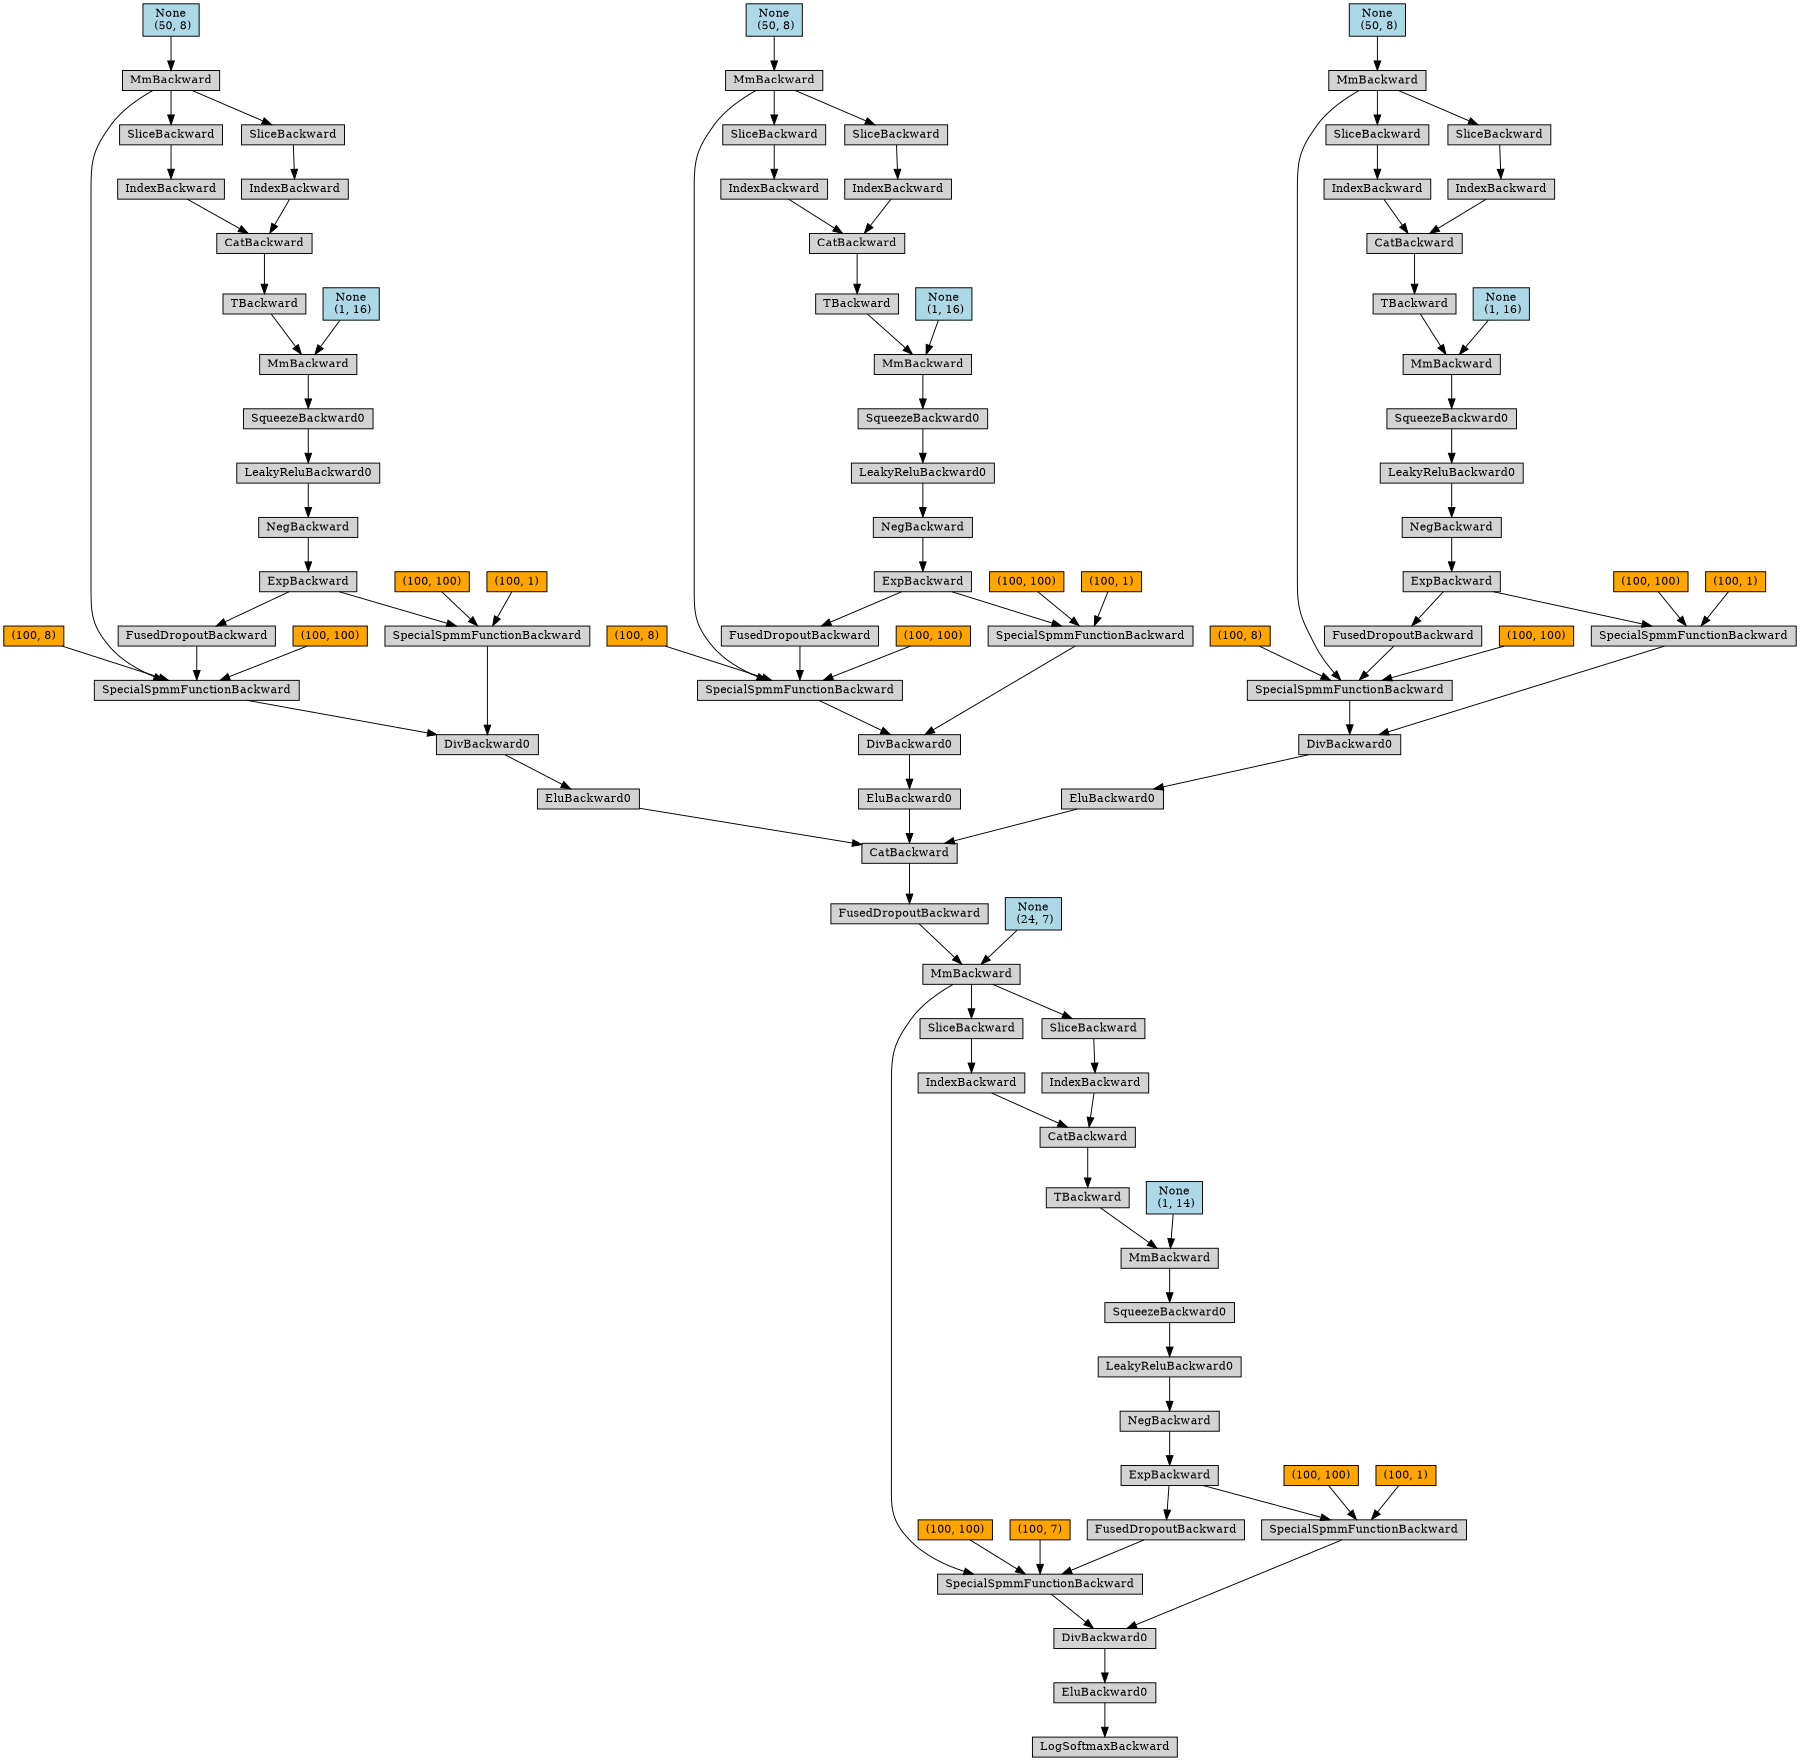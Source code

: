 digraph {
	graph [size="12,12"]
	node [align=left fontsize=12 height=0.2 ranksep=0.1 shape=box style=filled]
	139862248953616 [label=LogSoftmaxBackward]
	139862248953672 -> 139862248953616
	139862248953672 [label=EluBackward0]
	139862248953784 -> 139862248953672
	139862248953784 [label=DivBackward0]
	139862248872048 -> 139862248953784
	139862248872048 [label=SpecialSpmmFunctionBackward]
	139862248953952 -> 139862248872048
	139862248953952 [label=FusedDropoutBackward]
	139862248954120 -> 139862248953952
	139862248954120 [label=ExpBackward]
	139862248954232 -> 139862248954120
	139862248954232 [label=NegBackward]
	139862248954344 -> 139862248954232
	139862248954344 [label=LeakyReluBackward0]
	139862248954456 -> 139862248954344
	139862248954456 [label=SqueezeBackward0]
	139862248954568 -> 139862248954456
	139862248954568 [label=MmBackward]
	139862248954680 -> 139862248954568
	139862248954680 [label="None
 (1, 14)" fillcolor=lightblue]
	139862248954736 -> 139862248954568
	139862248954736 [label=TBackward]
	139862248954848 -> 139862248954736
	139862248954848 [label=CatBackward]
	139862248955128 -> 139862248954848
	139862248955128 [label=IndexBackward]
	139862248955184 -> 139862248955128
	139862248955184 [label=SliceBackward]
	139862248954008 -> 139862248955184
	139862248954008 [label=MmBackward]
	139862248955408 -> 139862248954008
	139862248955408 [label=FusedDropoutBackward]
	139862248955576 -> 139862248955408
	139862248955576 [label=CatBackward]
	139862248955744 -> 139862248955576
	139862248955744 [label=EluBackward0]
	139862244675712 -> 139862248955744
	139862244675712 [label=DivBackward0]
	139862248870656 -> 139862244675712
	139862248870656 [label=SpecialSpmmFunctionBackward]
	139862244675936 -> 139862248870656
	139862244675936 [label=FusedDropoutBackward]
	139862244676104 -> 139862244675936
	139862244676104 [label=ExpBackward]
	139862244676272 -> 139862244676104
	139862244676272 [label=NegBackward]
	139862244676440 -> 139862244676272
	139862244676440 [label=LeakyReluBackward0]
	139862244676608 -> 139862244676440
	139862244676608 [label=SqueezeBackward0]
	139862244676776 -> 139862244676608
	139862244676776 [label=MmBackward]
	139862244676944 -> 139862244676776
	139862244676944 [label="None
 (1, 16)" fillcolor=lightblue]
	139862244677000 -> 139862244676776
	139862244677000 [label=TBackward]
	139862244677224 -> 139862244677000
	139862244677224 [label=CatBackward]
	139862244677336 -> 139862244677224
	139862244677336 [label=IndexBackward]
	139862244677504 -> 139862244677336
	139862244677504 [label=SliceBackward]
	139862244675992 -> 139862244677504
	139862244675992 [label=MmBackward]
	139862244677728 -> 139862244675992
	139862244677728 [label="None
 (50, 8)" fillcolor=lightblue]
	139862244677392 -> 139862244677224
	139862244677392 [label=IndexBackward]
	139862244677560 -> 139862244677392
	139862244677560 [label=SliceBackward]
	139862244675992 -> 139862244677560
	139862244675992 -> 139862248870656
	139862244667968 -> 139862248870656
	139862244667968 [label="(100, 100)" fillcolor=orange]
	139862244667896 -> 139862248870656
	139862244667896 [label="(100, 8)" fillcolor=orange]
	139862248870424 -> 139862244675712
	139862248870424 [label=SpecialSpmmFunctionBackward]
	139862244676104 -> 139862248870424
	139862244668040 -> 139862248870424
	139862244668040 [label="(100, 100)" fillcolor=orange]
	139862244668112 -> 139862248870424
	139862244668112 [label="(100, 1)" fillcolor=orange]
	139862248955800 -> 139862248955576
	139862248955800 [label=EluBackward0]
	139862244675768 -> 139862248955800
	139862244675768 [label=DivBackward0]
	139862248871120 -> 139862244675768
	139862248871120 [label=SpecialSpmmFunctionBackward]
	139862244676160 -> 139862248871120
	139862244676160 [label=FusedDropoutBackward]
	139862244676664 -> 139862244676160
	139862244676664 [label=ExpBackward]
	139862244677056 -> 139862244676664
	139862244677056 [label=NegBackward]
	139862244677448 -> 139862244677056
	139862244677448 [label=LeakyReluBackward0]
	139862244677784 -> 139862244677448
	139862244677784 [label=SqueezeBackward0]
	139862244678008 -> 139862244677784
	139862244678008 [label=MmBackward]
	139862244678120 -> 139862244678008
	139862244678120 [label="None
 (1, 16)" fillcolor=lightblue]
	139862244678176 -> 139862244678008
	139862244678176 [label=TBackward]
	139862244678344 -> 139862244678176
	139862244678344 [label=CatBackward]
	139862244678400 -> 139862244678344
	139862244678400 [label=IndexBackward]
	139862244678568 -> 139862244678400
	139862244678568 [label=SliceBackward]
	139862244676328 -> 139862244678568
	139862244676328 [label=MmBackward]
	139862244678736 -> 139862244676328
	139862244678736 [label="None
 (50, 8)" fillcolor=lightblue]
	139862244678456 -> 139862244678344
	139862244678456 [label=IndexBackward]
	139862244678624 -> 139862244678456
	139862244678624 [label=SliceBackward]
	139862244676328 -> 139862244678624
	139862244676328 -> 139862248871120
	139862244668256 -> 139862248871120
	139862244668256 [label="(100, 100)" fillcolor=orange]
	139862244668184 -> 139862248871120
	139862244668184 [label="(100, 8)" fillcolor=orange]
	139862248870888 -> 139862244675768
	139862248870888 [label=SpecialSpmmFunctionBackward]
	139862244676664 -> 139862248870888
	139862244668328 -> 139862248870888
	139862244668328 [label="(100, 100)" fillcolor=orange]
	139862244668400 -> 139862248870888
	139862244668400 [label="(100, 1)" fillcolor=orange]
	139862248955856 -> 139862248955576
	139862248955856 [label=EluBackward0]
	139862244675880 -> 139862248955856
	139862244675880 [label=DivBackward0]
	139862248871584 -> 139862244675880
	139862248871584 [label=SpecialSpmmFunctionBackward]
	139862244676832 -> 139862248871584
	139862244676832 [label=FusedDropoutBackward]
	139862244677952 -> 139862244676832
	139862244677952 [label=ExpBackward]
	139862244678232 -> 139862244677952
	139862244678232 [label=NegBackward]
	139862244678512 -> 139862244678232
	139862244678512 [label=LeakyReluBackward0]
	139862244678792 -> 139862244678512
	139862244678792 [label=SqueezeBackward0]
	139862244678848 -> 139862244678792
	139862244678848 [label=MmBackward]
	139862244679016 -> 139862244678848
	139862244679016 [label="None
 (1, 16)" fillcolor=lightblue]
	139862244679072 -> 139862244678848
	139862244679072 [label=TBackward]
	139862244679240 -> 139862244679072
	139862244679240 [label=CatBackward]
	139862244679296 -> 139862244679240
	139862244679296 [label=IndexBackward]
	139862244679464 -> 139862244679296
	139862244679464 [label=SliceBackward]
	139862244677280 -> 139862244679464
	139862244677280 [label=MmBackward]
	139862244679632 -> 139862244677280
	139862244679632 [label="None
 (50, 8)" fillcolor=lightblue]
	139862244679352 -> 139862244679240
	139862244679352 [label=IndexBackward]
	139862244679520 -> 139862244679352
	139862244679520 [label=SliceBackward]
	139862244677280 -> 139862244679520
	139862244677280 -> 139862248871584
	139862244668544 -> 139862248871584
	139862244668544 [label="(100, 100)" fillcolor=orange]
	139862244668472 -> 139862248871584
	139862244668472 [label="(100, 8)" fillcolor=orange]
	139862248871352 -> 139862244675880
	139862248871352 [label=SpecialSpmmFunctionBackward]
	139862244677952 -> 139862248871352
	139862244668616 -> 139862248871352
	139862244668616 [label="(100, 100)" fillcolor=orange]
	139862244668688 -> 139862248871352
	139862244668688 [label="(100, 1)" fillcolor=orange]
	139862248955464 -> 139862248954008
	139862248955464 [label="None
 (24, 7)" fillcolor=lightblue]
	139862248955072 -> 139862248954848
	139862248955072 [label=IndexBackward]
	139862248955240 -> 139862248955072
	139862248955240 [label=SliceBackward]
	139862248954008 -> 139862248955240
	139862248954008 -> 139862248872048
	139862244668760 -> 139862248872048
	139862244668760 [label="(100, 100)" fillcolor=orange]
	139862244668832 -> 139862248872048
	139862244668832 [label="(100, 7)" fillcolor=orange]
	139862248871816 -> 139862248953784
	139862248871816 [label=SpecialSpmmFunctionBackward]
	139862248954120 -> 139862248871816
	139862244668904 -> 139862248871816
	139862244668904 [label="(100, 100)" fillcolor=orange]
	139862244668976 -> 139862248871816
	139862244668976 [label="(100, 1)" fillcolor=orange]
}

